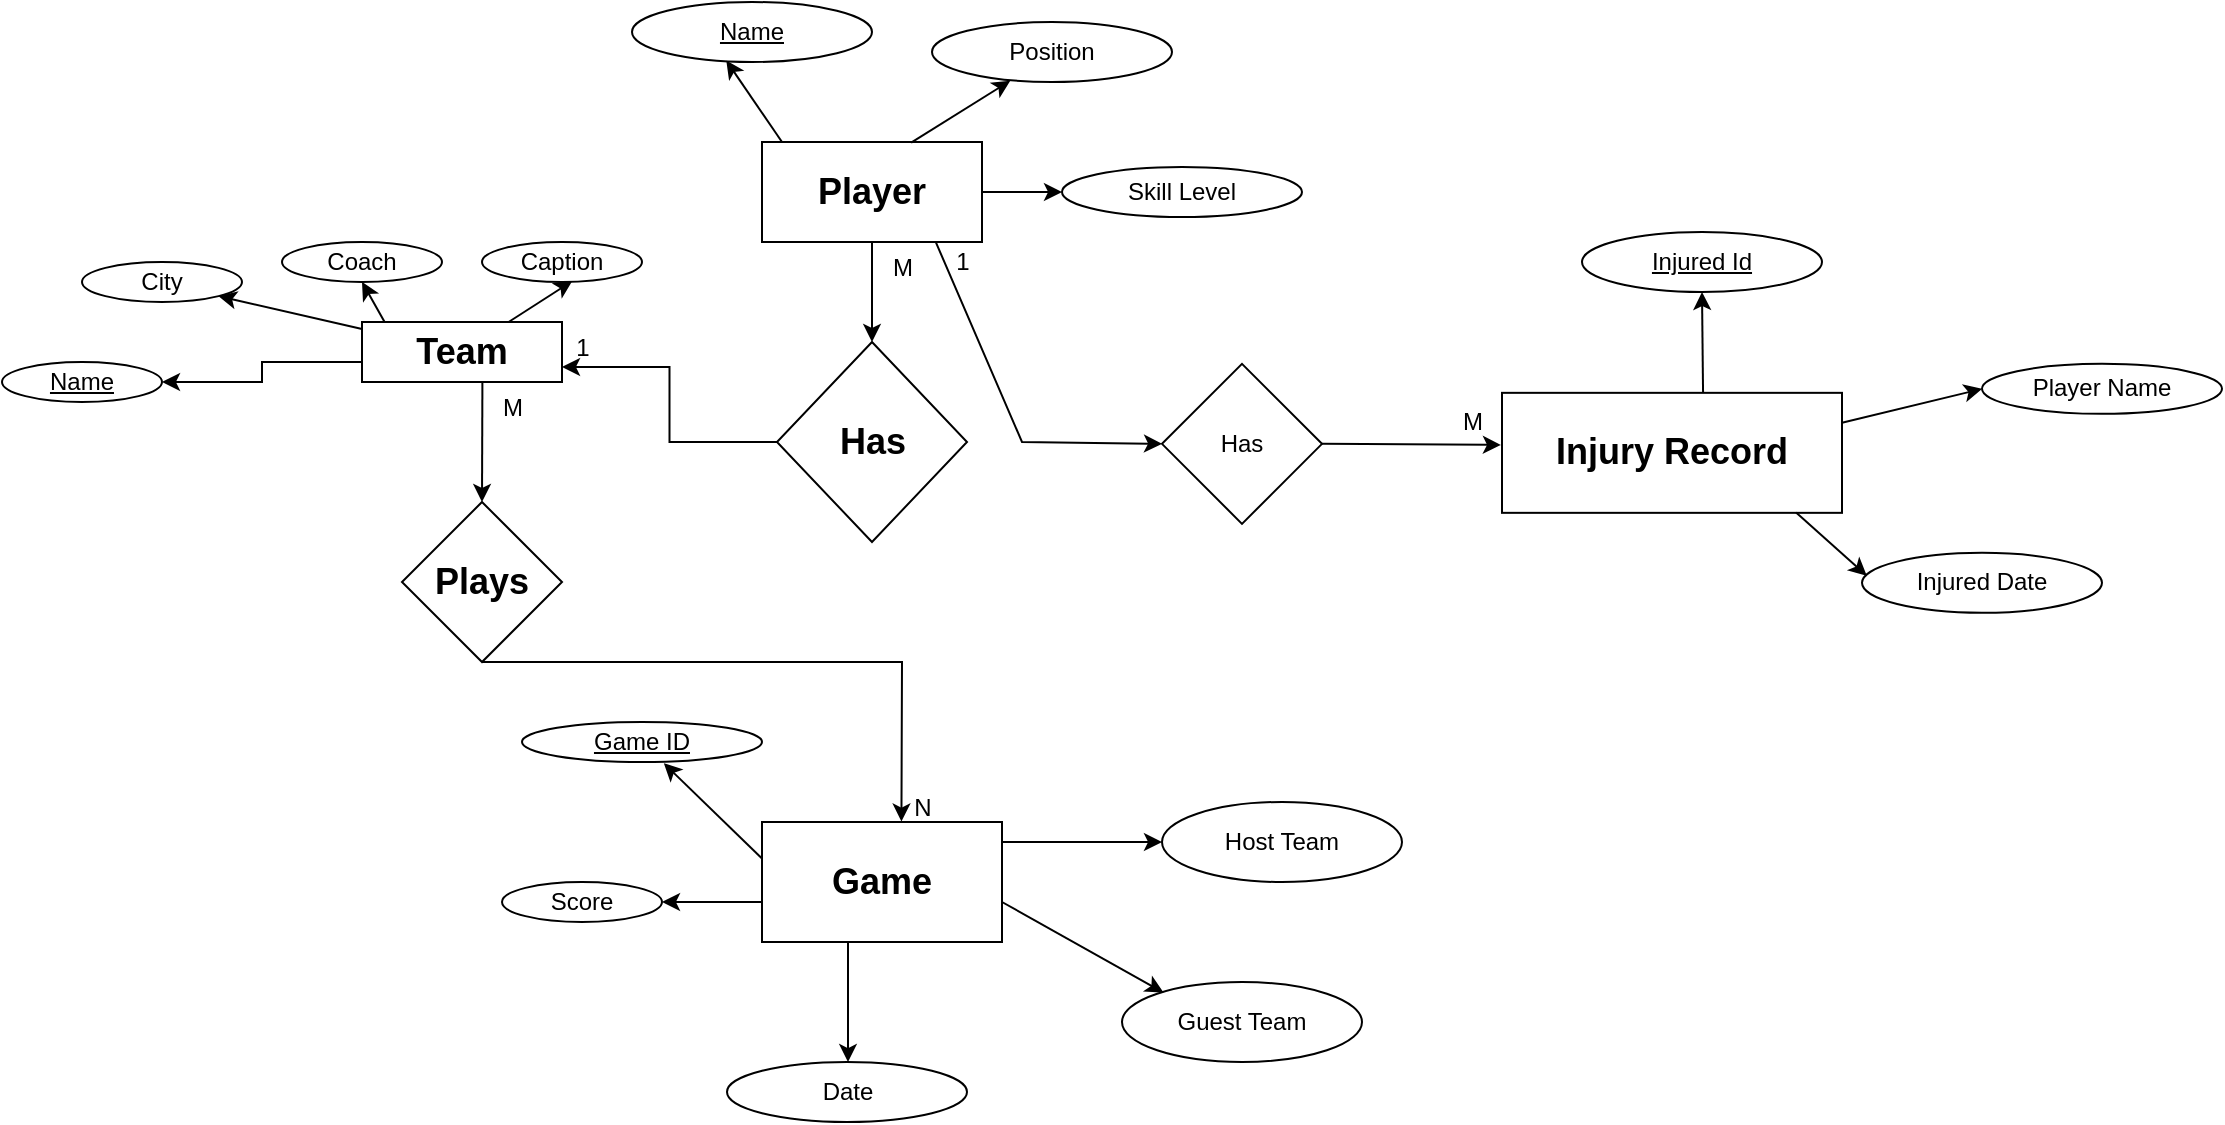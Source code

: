 <mxfile version="24.8.9">
  <diagram name="Page-1" id="U8e6MwPziij_D51gOi3C">
    <mxGraphModel dx="1500" dy="796" grid="1" gridSize="10" guides="1" tooltips="1" connect="1" arrows="1" fold="1" page="1" pageScale="1" pageWidth="850" pageHeight="1100" math="0" shadow="0">
      <root>
        <mxCell id="0" />
        <mxCell id="1" parent="0" />
        <mxCell id="Jcyob_S7jBje0LWIOMKp-3" value="" style="edgeStyle=orthogonalEdgeStyle;rounded=0;orthogonalLoop=1;jettySize=auto;html=1;" edge="1" parent="1" source="Jcyob_S7jBje0LWIOMKp-1" target="Jcyob_S7jBje0LWIOMKp-2">
          <mxGeometry relative="1" as="geometry">
            <Array as="points">
              <mxPoint x="310" y="370" />
              <mxPoint x="310" y="380" />
            </Array>
          </mxGeometry>
        </mxCell>
        <mxCell id="Jcyob_S7jBje0LWIOMKp-1" value="&lt;h2&gt;Team&lt;/h2&gt;" style="rounded=0;whiteSpace=wrap;html=1;" vertex="1" parent="1">
          <mxGeometry x="360" y="350" width="100" height="30" as="geometry" />
        </mxCell>
        <mxCell id="Jcyob_S7jBje0LWIOMKp-2" value="&lt;u&gt;Name&lt;/u&gt;" style="ellipse;whiteSpace=wrap;html=1;rounded=0;" vertex="1" parent="1">
          <mxGeometry x="180" y="370" width="80" height="20" as="geometry" />
        </mxCell>
        <mxCell id="Jcyob_S7jBje0LWIOMKp-4" value="City" style="ellipse;whiteSpace=wrap;html=1;rounded=0;" vertex="1" parent="1">
          <mxGeometry x="220" y="320" width="80" height="20" as="geometry" />
        </mxCell>
        <mxCell id="Jcyob_S7jBje0LWIOMKp-6" value="" style="edgeStyle=none;orthogonalLoop=1;jettySize=auto;html=1;rounded=0;entryX=1;entryY=1;entryDx=0;entryDy=0;" edge="1" parent="1" source="Jcyob_S7jBje0LWIOMKp-1" target="Jcyob_S7jBje0LWIOMKp-4">
          <mxGeometry width="100" relative="1" as="geometry">
            <mxPoint x="310" y="340" as="sourcePoint" />
            <mxPoint x="410" y="340" as="targetPoint" />
            <Array as="points" />
          </mxGeometry>
        </mxCell>
        <mxCell id="Jcyob_S7jBje0LWIOMKp-7" value="Coach" style="ellipse;whiteSpace=wrap;html=1;rounded=0;" vertex="1" parent="1">
          <mxGeometry x="320" y="310" width="80" height="20" as="geometry" />
        </mxCell>
        <mxCell id="Jcyob_S7jBje0LWIOMKp-8" value="" style="edgeStyle=none;orthogonalLoop=1;jettySize=auto;html=1;rounded=0;entryX=0.5;entryY=1;entryDx=0;entryDy=0;exitX=0.113;exitY=0.001;exitDx=0;exitDy=0;exitPerimeter=0;" edge="1" parent="1" source="Jcyob_S7jBje0LWIOMKp-1" target="Jcyob_S7jBje0LWIOMKp-7">
          <mxGeometry width="100" relative="1" as="geometry">
            <mxPoint x="400" y="320" as="sourcePoint" />
            <mxPoint x="500" y="320" as="targetPoint" />
            <Array as="points" />
          </mxGeometry>
        </mxCell>
        <mxCell id="Jcyob_S7jBje0LWIOMKp-10" value="Caption" style="ellipse;whiteSpace=wrap;html=1;" vertex="1" parent="1">
          <mxGeometry x="420" y="310" width="80" height="20" as="geometry" />
        </mxCell>
        <mxCell id="Jcyob_S7jBje0LWIOMKp-11" value="" style="edgeStyle=none;orthogonalLoop=1;jettySize=auto;html=1;rounded=0;entryX=0.564;entryY=0.977;entryDx=0;entryDy=0;entryPerimeter=0;" edge="1" parent="1" source="Jcyob_S7jBje0LWIOMKp-1" target="Jcyob_S7jBje0LWIOMKp-10">
          <mxGeometry width="100" relative="1" as="geometry">
            <mxPoint x="490" y="370" as="sourcePoint" />
            <mxPoint x="590" y="370" as="targetPoint" />
            <Array as="points" />
          </mxGeometry>
        </mxCell>
        <mxCell id="Jcyob_S7jBje0LWIOMKp-16" value="" style="edgeStyle=orthogonalEdgeStyle;rounded=0;orthogonalLoop=1;jettySize=auto;html=1;" edge="1" parent="1" source="Jcyob_S7jBje0LWIOMKp-14" target="Jcyob_S7jBje0LWIOMKp-15">
          <mxGeometry relative="1" as="geometry" />
        </mxCell>
        <mxCell id="Jcyob_S7jBje0LWIOMKp-27" value="" style="edgeStyle=orthogonalEdgeStyle;rounded=0;orthogonalLoop=1;jettySize=auto;html=1;" edge="1" parent="1" source="Jcyob_S7jBje0LWIOMKp-14" target="Jcyob_S7jBje0LWIOMKp-26">
          <mxGeometry relative="1" as="geometry" />
        </mxCell>
        <mxCell id="Jcyob_S7jBje0LWIOMKp-14" value="&lt;h2&gt;Player&lt;/h2&gt;" style="whiteSpace=wrap;html=1;" vertex="1" parent="1">
          <mxGeometry x="560" y="260" width="110" height="50" as="geometry" />
        </mxCell>
        <mxCell id="Jcyob_S7jBje0LWIOMKp-17" style="edgeStyle=orthogonalEdgeStyle;rounded=0;orthogonalLoop=1;jettySize=auto;html=1;entryX=1;entryY=0.75;entryDx=0;entryDy=0;" edge="1" parent="1" source="Jcyob_S7jBje0LWIOMKp-15" target="Jcyob_S7jBje0LWIOMKp-1">
          <mxGeometry relative="1" as="geometry" />
        </mxCell>
        <mxCell id="Jcyob_S7jBje0LWIOMKp-15" value="&lt;h2&gt;Has&lt;/h2&gt;" style="rhombus;whiteSpace=wrap;html=1;" vertex="1" parent="1">
          <mxGeometry x="567.5" y="360" width="95" height="100" as="geometry" />
        </mxCell>
        <mxCell id="Jcyob_S7jBje0LWIOMKp-18" value="M" style="text;html=1;align=center;verticalAlign=middle;resizable=0;points=[];autosize=1;strokeColor=none;fillColor=none;" vertex="1" parent="1">
          <mxGeometry x="615" y="308" width="30" height="30" as="geometry" />
        </mxCell>
        <mxCell id="Jcyob_S7jBje0LWIOMKp-19" value="1" style="text;html=1;align=center;verticalAlign=middle;resizable=0;points=[];autosize=1;strokeColor=none;fillColor=none;" vertex="1" parent="1">
          <mxGeometry x="455" y="348" width="30" height="30" as="geometry" />
        </mxCell>
        <mxCell id="Jcyob_S7jBje0LWIOMKp-21" value="&lt;u&gt;Name&lt;/u&gt;" style="ellipse;whiteSpace=wrap;html=1;" vertex="1" parent="1">
          <mxGeometry x="495" y="190" width="120" height="30" as="geometry" />
        </mxCell>
        <mxCell id="Jcyob_S7jBje0LWIOMKp-22" value="" style="edgeStyle=none;orthogonalLoop=1;jettySize=auto;html=1;rounded=0;entryX=0.393;entryY=0.977;entryDx=0;entryDy=0;entryPerimeter=0;" edge="1" parent="1" target="Jcyob_S7jBje0LWIOMKp-21">
          <mxGeometry width="100" relative="1" as="geometry">
            <mxPoint x="570" y="260" as="sourcePoint" />
            <mxPoint x="680" y="240" as="targetPoint" />
            <Array as="points" />
          </mxGeometry>
        </mxCell>
        <mxCell id="Jcyob_S7jBje0LWIOMKp-23" value="Position" style="ellipse;whiteSpace=wrap;html=1;" vertex="1" parent="1">
          <mxGeometry x="645" y="200" width="120" height="30" as="geometry" />
        </mxCell>
        <mxCell id="Jcyob_S7jBje0LWIOMKp-25" value="" style="edgeStyle=none;orthogonalLoop=1;jettySize=auto;html=1;rounded=0;exitX=0.678;exitY=0.006;exitDx=0;exitDy=0;exitPerimeter=0;entryX=0.326;entryY=0.979;entryDx=0;entryDy=0;entryPerimeter=0;" edge="1" parent="1" source="Jcyob_S7jBje0LWIOMKp-14" target="Jcyob_S7jBje0LWIOMKp-23">
          <mxGeometry width="100" relative="1" as="geometry">
            <mxPoint x="610" y="250" as="sourcePoint" />
            <mxPoint x="710" y="250" as="targetPoint" />
            <Array as="points" />
          </mxGeometry>
        </mxCell>
        <mxCell id="Jcyob_S7jBje0LWIOMKp-26" value="Skill Level" style="ellipse;whiteSpace=wrap;html=1;" vertex="1" parent="1">
          <mxGeometry x="710" y="272.5" width="120" height="25" as="geometry" />
        </mxCell>
        <mxCell id="Jcyob_S7jBje0LWIOMKp-30" value="&lt;h2&gt;Injury Record&lt;/h2&gt;" style="rounded=0;whiteSpace=wrap;html=1;" vertex="1" parent="1">
          <mxGeometry x="930" y="385.42" width="170" height="60" as="geometry" />
        </mxCell>
        <mxCell id="Jcyob_S7jBje0LWIOMKp-37" value="" style="edgeStyle=orthogonalEdgeStyle;rounded=0;orthogonalLoop=1;jettySize=auto;html=1;" edge="1" parent="1" source="Jcyob_S7jBje0LWIOMKp-31" target="Jcyob_S7jBje0LWIOMKp-36">
          <mxGeometry relative="1" as="geometry">
            <Array as="points">
              <mxPoint x="603" y="680" />
              <mxPoint x="603" y="680" />
            </Array>
          </mxGeometry>
        </mxCell>
        <mxCell id="Jcyob_S7jBje0LWIOMKp-39" value="" style="edgeStyle=orthogonalEdgeStyle;rounded=0;orthogonalLoop=1;jettySize=auto;html=1;" edge="1" parent="1" source="Jcyob_S7jBje0LWIOMKp-31" target="Jcyob_S7jBje0LWIOMKp-38">
          <mxGeometry relative="1" as="geometry">
            <Array as="points">
              <mxPoint x="550" y="640" />
              <mxPoint x="550" y="640" />
            </Array>
          </mxGeometry>
        </mxCell>
        <mxCell id="Jcyob_S7jBje0LWIOMKp-31" value="&lt;h2&gt;Game&lt;/h2&gt;" style="rounded=0;whiteSpace=wrap;html=1;" vertex="1" parent="1">
          <mxGeometry x="560" y="600" width="120" height="60" as="geometry" />
        </mxCell>
        <mxCell id="Jcyob_S7jBje0LWIOMKp-32" value="Host Team" style="ellipse;whiteSpace=wrap;html=1;" vertex="1" parent="1">
          <mxGeometry x="760" y="590" width="120" height="40" as="geometry" />
        </mxCell>
        <mxCell id="Jcyob_S7jBje0LWIOMKp-33" value="Guest Team" style="ellipse;whiteSpace=wrap;html=1;" vertex="1" parent="1">
          <mxGeometry x="740" y="680" width="120" height="40" as="geometry" />
        </mxCell>
        <mxCell id="Jcyob_S7jBje0LWIOMKp-34" value="" style="edgeStyle=none;orthogonalLoop=1;jettySize=auto;html=1;rounded=0;" edge="1" parent="1">
          <mxGeometry width="100" relative="1" as="geometry">
            <mxPoint x="680" y="610" as="sourcePoint" />
            <mxPoint x="760" y="610" as="targetPoint" />
            <Array as="points" />
          </mxGeometry>
        </mxCell>
        <mxCell id="Jcyob_S7jBje0LWIOMKp-35" value="" style="edgeStyle=none;orthogonalLoop=1;jettySize=auto;html=1;rounded=0;entryX=0.173;entryY=0.131;entryDx=0;entryDy=0;entryPerimeter=0;" edge="1" parent="1" target="Jcyob_S7jBje0LWIOMKp-33">
          <mxGeometry width="100" relative="1" as="geometry">
            <mxPoint x="680" y="640" as="sourcePoint" />
            <mxPoint x="780" y="640" as="targetPoint" />
            <Array as="points" />
          </mxGeometry>
        </mxCell>
        <mxCell id="Jcyob_S7jBje0LWIOMKp-36" value="Date" style="ellipse;whiteSpace=wrap;html=1;" vertex="1" parent="1">
          <mxGeometry x="542.5" y="720" width="120" height="30" as="geometry" />
        </mxCell>
        <mxCell id="Jcyob_S7jBje0LWIOMKp-38" value="Score" style="ellipse;whiteSpace=wrap;html=1;" vertex="1" parent="1">
          <mxGeometry x="430" y="630" width="80" height="20" as="geometry" />
        </mxCell>
        <mxCell id="Jcyob_S7jBje0LWIOMKp-40" value="&lt;u&gt;Injured Id&lt;/u&gt;" style="ellipse;whiteSpace=wrap;html=1;" vertex="1" parent="1">
          <mxGeometry x="970" y="305" width="120" height="30" as="geometry" />
        </mxCell>
        <mxCell id="Jcyob_S7jBje0LWIOMKp-42" value="" style="edgeStyle=none;orthogonalLoop=1;jettySize=auto;html=1;rounded=0;entryX=0.5;entryY=1;entryDx=0;entryDy=0;exitX=0.709;exitY=0.007;exitDx=0;exitDy=0;exitPerimeter=0;" edge="1" parent="1" target="Jcyob_S7jBje0LWIOMKp-40">
          <mxGeometry width="100" relative="1" as="geometry">
            <mxPoint x="1030.53" y="385.42" as="sourcePoint" />
            <mxPoint x="1100" y="375" as="targetPoint" />
            <Array as="points" />
          </mxGeometry>
        </mxCell>
        <mxCell id="Jcyob_S7jBje0LWIOMKp-43" value="Player Name" style="ellipse;whiteSpace=wrap;html=1;" vertex="1" parent="1">
          <mxGeometry x="1170" y="370.92" width="120" height="25" as="geometry" />
        </mxCell>
        <mxCell id="Jcyob_S7jBje0LWIOMKp-44" value="" style="edgeStyle=none;orthogonalLoop=1;jettySize=auto;html=1;rounded=0;exitX=1;exitY=0.25;exitDx=0;exitDy=0;entryX=0;entryY=0.5;entryDx=0;entryDy=0;" edge="1" parent="1" source="Jcyob_S7jBje0LWIOMKp-30" target="Jcyob_S7jBje0LWIOMKp-43">
          <mxGeometry width="100" relative="1" as="geometry">
            <mxPoint x="1110" y="365.42" as="sourcePoint" />
            <mxPoint x="1179.24" y="374.995" as="targetPoint" />
            <Array as="points" />
          </mxGeometry>
        </mxCell>
        <mxCell id="Jcyob_S7jBje0LWIOMKp-45" value="Injured Date" style="ellipse;whiteSpace=wrap;html=1;" vertex="1" parent="1">
          <mxGeometry x="1110" y="465.42" width="120" height="30" as="geometry" />
        </mxCell>
        <mxCell id="Jcyob_S7jBje0LWIOMKp-47" value="" style="edgeStyle=none;orthogonalLoop=1;jettySize=auto;html=1;rounded=0;exitX=0.865;exitY=0.998;exitDx=0;exitDy=0;exitPerimeter=0;entryX=0.02;entryY=0.382;entryDx=0;entryDy=0;entryPerimeter=0;" edge="1" parent="1" source="Jcyob_S7jBje0LWIOMKp-30" target="Jcyob_S7jBje0LWIOMKp-45">
          <mxGeometry width="100" relative="1" as="geometry">
            <mxPoint x="990" y="465.42" as="sourcePoint" />
            <mxPoint x="1090" y="465.42" as="targetPoint" />
            <Array as="points" />
          </mxGeometry>
        </mxCell>
        <mxCell id="Jcyob_S7jBje0LWIOMKp-48" value="&lt;u&gt;Game ID&lt;/u&gt;" style="ellipse;whiteSpace=wrap;html=1;" vertex="1" parent="1">
          <mxGeometry x="440" y="550" width="120" height="20" as="geometry" />
        </mxCell>
        <mxCell id="Jcyob_S7jBje0LWIOMKp-49" value="" style="edgeStyle=none;orthogonalLoop=1;jettySize=auto;html=1;rounded=0;entryX=0.591;entryY=1.031;entryDx=0;entryDy=0;entryPerimeter=0;exitX=0.001;exitY=0.307;exitDx=0;exitDy=0;exitPerimeter=0;" edge="1" parent="1" source="Jcyob_S7jBje0LWIOMKp-31" target="Jcyob_S7jBje0LWIOMKp-48">
          <mxGeometry width="100" relative="1" as="geometry">
            <mxPoint x="550" y="560" as="sourcePoint" />
            <mxPoint x="650" y="560" as="targetPoint" />
            <Array as="points" />
          </mxGeometry>
        </mxCell>
        <mxCell id="Jcyob_S7jBje0LWIOMKp-50" value="&lt;h2&gt;Plays&lt;/h2&gt;" style="rhombus;whiteSpace=wrap;html=1;" vertex="1" parent="1">
          <mxGeometry x="380" y="440" width="80" height="80" as="geometry" />
        </mxCell>
        <mxCell id="Jcyob_S7jBje0LWIOMKp-52" value="" style="edgeStyle=none;orthogonalLoop=1;jettySize=auto;html=1;rounded=0;exitX=0.602;exitY=1.018;exitDx=0;exitDy=0;entryX=0.5;entryY=0;entryDx=0;entryDy=0;exitPerimeter=0;" edge="1" parent="1" source="Jcyob_S7jBje0LWIOMKp-1" target="Jcyob_S7jBje0LWIOMKp-50">
          <mxGeometry width="100" relative="1" as="geometry">
            <mxPoint x="360" y="410" as="sourcePoint" />
            <mxPoint x="460" y="410" as="targetPoint" />
            <Array as="points" />
          </mxGeometry>
        </mxCell>
        <mxCell id="Jcyob_S7jBje0LWIOMKp-53" value="" style="edgeStyle=none;orthogonalLoop=1;jettySize=auto;html=1;rounded=0;entryX=0.581;entryY=-0.004;entryDx=0;entryDy=0;entryPerimeter=0;exitX=0.5;exitY=1;exitDx=0;exitDy=0;" edge="1" parent="1" source="Jcyob_S7jBje0LWIOMKp-50" target="Jcyob_S7jBje0LWIOMKp-31">
          <mxGeometry width="100" relative="1" as="geometry">
            <mxPoint x="430" y="520" as="sourcePoint" />
            <mxPoint x="550" y="510" as="targetPoint" />
            <Array as="points">
              <mxPoint x="630" y="520" />
            </Array>
          </mxGeometry>
        </mxCell>
        <mxCell id="Jcyob_S7jBje0LWIOMKp-55" value="M" style="text;html=1;align=center;verticalAlign=middle;resizable=0;points=[];autosize=1;strokeColor=none;fillColor=none;" vertex="1" parent="1">
          <mxGeometry x="420" y="378" width="30" height="30" as="geometry" />
        </mxCell>
        <mxCell id="Jcyob_S7jBje0LWIOMKp-56" value="N" style="text;html=1;align=center;verticalAlign=middle;resizable=0;points=[];autosize=1;strokeColor=none;fillColor=none;" vertex="1" parent="1">
          <mxGeometry x="625" y="578" width="30" height="30" as="geometry" />
        </mxCell>
        <mxCell id="Jcyob_S7jBje0LWIOMKp-57" value="Has" style="rhombus;whiteSpace=wrap;html=1;" vertex="1" parent="1">
          <mxGeometry x="760" y="370.92" width="80" height="80" as="geometry" />
        </mxCell>
        <mxCell id="Jcyob_S7jBje0LWIOMKp-59" value="" style="edgeStyle=none;orthogonalLoop=1;jettySize=auto;html=1;rounded=0;exitX=0.791;exitY=1.006;exitDx=0;exitDy=0;exitPerimeter=0;entryX=0;entryY=0.5;entryDx=0;entryDy=0;" edge="1" parent="1" source="Jcyob_S7jBje0LWIOMKp-14" target="Jcyob_S7jBje0LWIOMKp-57">
          <mxGeometry width="100" relative="1" as="geometry">
            <mxPoint x="660" y="360" as="sourcePoint" />
            <mxPoint x="760" y="360" as="targetPoint" />
            <Array as="points">
              <mxPoint x="690" y="410" />
            </Array>
          </mxGeometry>
        </mxCell>
        <mxCell id="Jcyob_S7jBje0LWIOMKp-60" value="" style="edgeStyle=none;orthogonalLoop=1;jettySize=auto;html=1;rounded=0;exitX=1;exitY=0.5;exitDx=0;exitDy=0;entryX=0.982;entryY=0.868;entryDx=0;entryDy=0;entryPerimeter=0;" edge="1" parent="1" source="Jcyob_S7jBje0LWIOMKp-57" target="Jcyob_S7jBje0LWIOMKp-62">
          <mxGeometry width="100" relative="1" as="geometry">
            <mxPoint x="790" y="460" as="sourcePoint" />
            <mxPoint x="890" y="460" as="targetPoint" />
            <Array as="points" />
          </mxGeometry>
        </mxCell>
        <mxCell id="Jcyob_S7jBje0LWIOMKp-61" value="1" style="text;html=1;align=center;verticalAlign=middle;resizable=0;points=[];autosize=1;strokeColor=none;fillColor=none;" vertex="1" parent="1">
          <mxGeometry x="645" y="305" width="30" height="30" as="geometry" />
        </mxCell>
        <mxCell id="Jcyob_S7jBje0LWIOMKp-62" value="M" style="text;html=1;align=center;verticalAlign=middle;resizable=0;points=[];autosize=1;strokeColor=none;fillColor=none;" vertex="1" parent="1">
          <mxGeometry x="900" y="385.42" width="30" height="30" as="geometry" />
        </mxCell>
      </root>
    </mxGraphModel>
  </diagram>
</mxfile>
